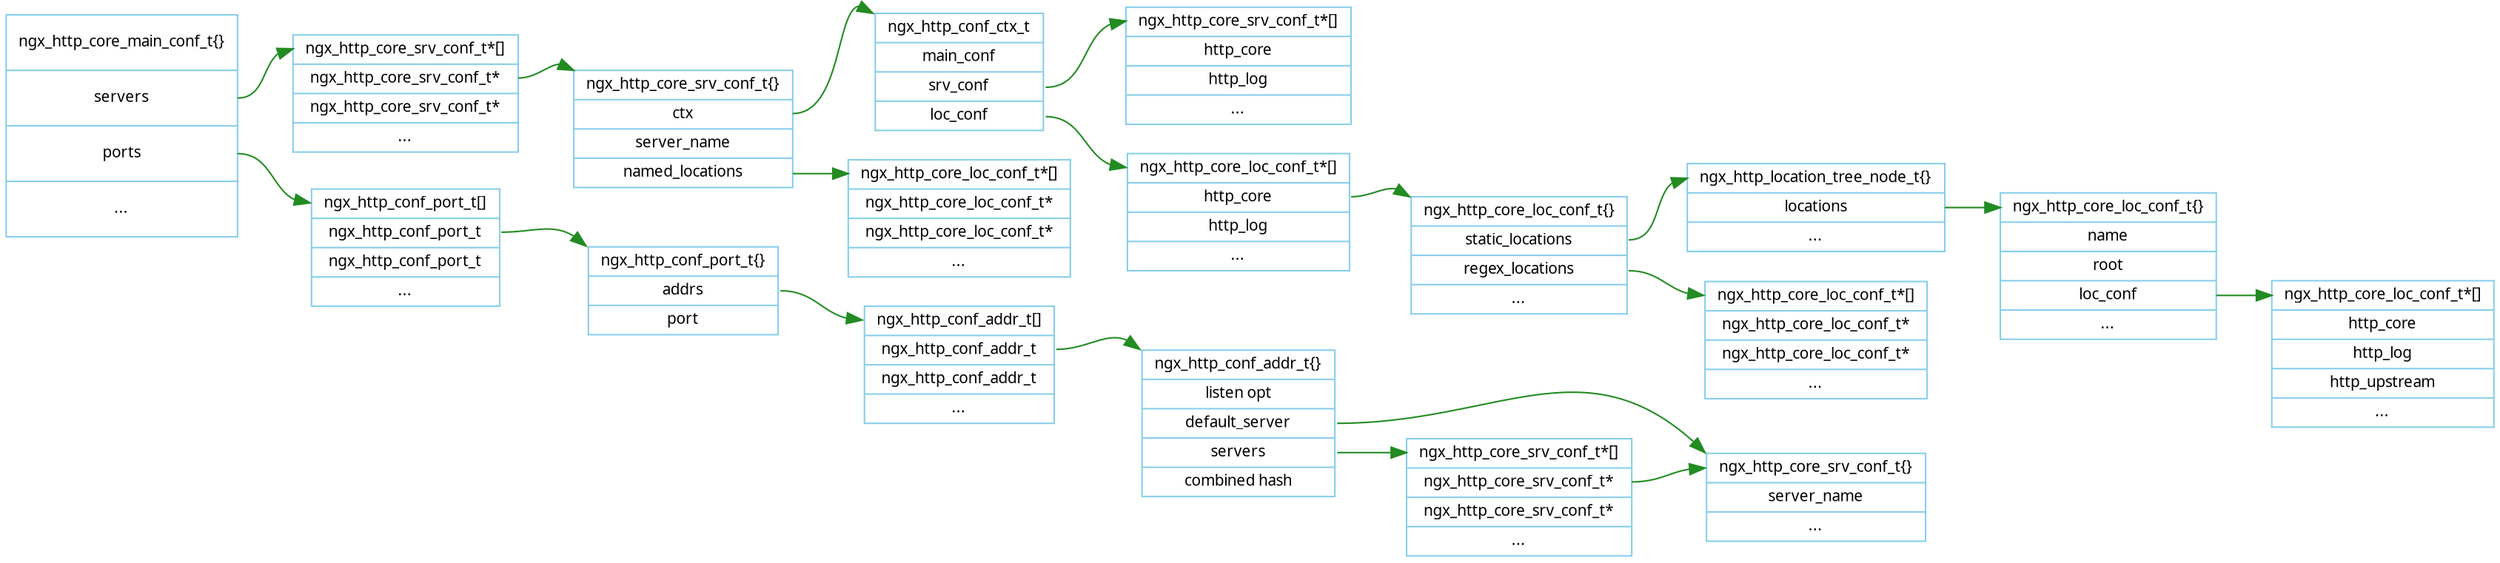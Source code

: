 digraph ngx_array {
   rankdir=LR;
   node [shape=record, color=skyblue, fontname="Verdana", fontsize=10];
   edge [color=forestgreen, fontname="Verdana", fontsize=10];

   ngx_http_core_main_conf_t [label="ngx_http_core_main_conf_t\{\}|<servers>servers|<ports>ports|...", height=2];
   ngx_http_conf_port_t_array [label="<head>ngx_http_conf_port_t\[\]|<n1>ngx_http_conf_port_t|<n2>ngx_http_conf_port_t|..."];
   ngx_http_conf_port_t [label="<head>ngx_http_conf_port_t\{\}|<addrs>addrs|port"];
   ngx_http_conf_addr_t_array [label="<head>ngx_http_conf_addr_t\[\]|<n1>ngx_http_conf_addr_t|<n2>ngx_http_conf_addr_t|..."];
   ngx_http_conf_addr_t [label="<head>ngx_http_conf_addr_t\{\}|listen opt|<default_server>default_server|<servers>servers|combined hash"];
   ngx_http_core_srv_conf_t_array [label="<head>ngx_http_core_srv_conf_t*\[\]|<n1>ngx_http_core_srv_conf_t*|<n2>ngx_http_core_srv_conf_t*|..."];
   ngx_http_core_srv_conf_t0 [label="<head>ngx_http_core_srv_conf_t\{\}|server_name|..."];

   ngx_http_core_main_conf_t:ports -> ngx_http_conf_port_t_array:head;
   ngx_http_conf_port_t_array:n1 -> ngx_http_conf_port_t:head:nw;
   ngx_http_conf_port_t:addrs -> ngx_http_conf_addr_t_array:head;
   ngx_http_conf_addr_t_array:n1 -> ngx_http_conf_addr_t:head:nw;
   ngx_http_conf_addr_t:servers -> ngx_http_core_srv_conf_t_array:head [weight=10];
   ngx_http_core_srv_conf_t_array:n1 -> ngx_http_core_srv_conf_t0:head;
   ngx_http_conf_addr_t:default_server -> ngx_http_core_srv_conf_t0:head:nw;


   ngx_http_core_srv_conf_t_array2 [label="<head>ngx_http_core_srv_conf_t*\[\]|<n1>ngx_http_core_srv_conf_t*|<n2>ngx_http_core_srv_conf_t*|..."];
   ngx_http_core_srv_conf_t [label="<head>ngx_http_core_srv_conf_t\{\}|<ctx>ctx|server_name|<named_locations>named_locations"];
   ngx_http_conf_ctx_t [label="<head>ngx_http_conf_ctx_t|<main>main_conf|<srv>srv_conf|<loc>loc_conf"];
   ngx_http_core_loc_conf_t_named_array [label="<head>ngx_http_core_loc_conf_t*\[\]|<n1>ngx_http_core_loc_conf_t*|<n2>ngx_http_core_loc_conf_t*|..."];
   ngx_http_core_srv_conf_t_array3 [label="<head>ngx_http_core_srv_conf_t*\[\]|<n1>http_core|<n2>http_log|..."];
   ngx_http_core_loc_conf_t_array1 [label="<head>ngx_http_core_loc_conf_t*\[\]|<n1>http_core|<n2>http_log|..."];
   ngx_http_core_loc_conf_t [label="<head>ngx_http_core_loc_conf_t\{\}|<static>static_locations|<regex>regex_locations|..."];
   ngx_http_location_tree_node_t  [label="<head>ngx_http_location_tree_node_t\{\}|<locations>locations|..."];
   ngx_http_core_loc_conf_t_array2 [label="<head>ngx_http_core_loc_conf_t*\[\]|<n1>ngx_http_core_loc_conf_t*|<n2>ngx_http_core_loc_conf_t*|..."];
   ngx_http_core_loc_conf_t2 [label="<head>ngx_http_core_loc_conf_t\{\}|<name>name|<root>root|<loc_conf>loc_conf|..."];
   ngx_http_core_loc_conf_t_array3 [label="<head>ngx_http_core_loc_conf_t*\[\]|<n1>http_core|<n2>http_log|<n3>http_upstream|..."];

   ngx_http_core_main_conf_t:servers -> ngx_http_core_srv_conf_t_array2:head;
   ngx_http_core_srv_conf_t_array2:n1 -> ngx_http_core_srv_conf_t:head:nw;
   ngx_http_core_srv_conf_t:ctx -> ngx_http_conf_ctx_t:head:nw;
   ngx_http_core_srv_conf_t:named_locations -> ngx_http_core_loc_conf_t_named_array:head;
   ngx_http_conf_ctx_t:srv -> ngx_http_core_srv_conf_t_array3:head;
   ngx_http_conf_ctx_t:loc -> ngx_http_core_loc_conf_t_array1:head;
   ngx_http_core_loc_conf_t_array1:n1 -> ngx_http_core_loc_conf_t:head:nw;
   ngx_http_core_loc_conf_t:static -> ngx_http_location_tree_node_t:head;
   ngx_http_core_loc_conf_t:regex -> ngx_http_core_loc_conf_t_array2:head;
   ngx_http_location_tree_node_t:locations -> ngx_http_core_loc_conf_t2:head;
   ngx_http_core_loc_conf_t2:loc_conf -> ngx_http_core_loc_conf_t_array3:head;
}